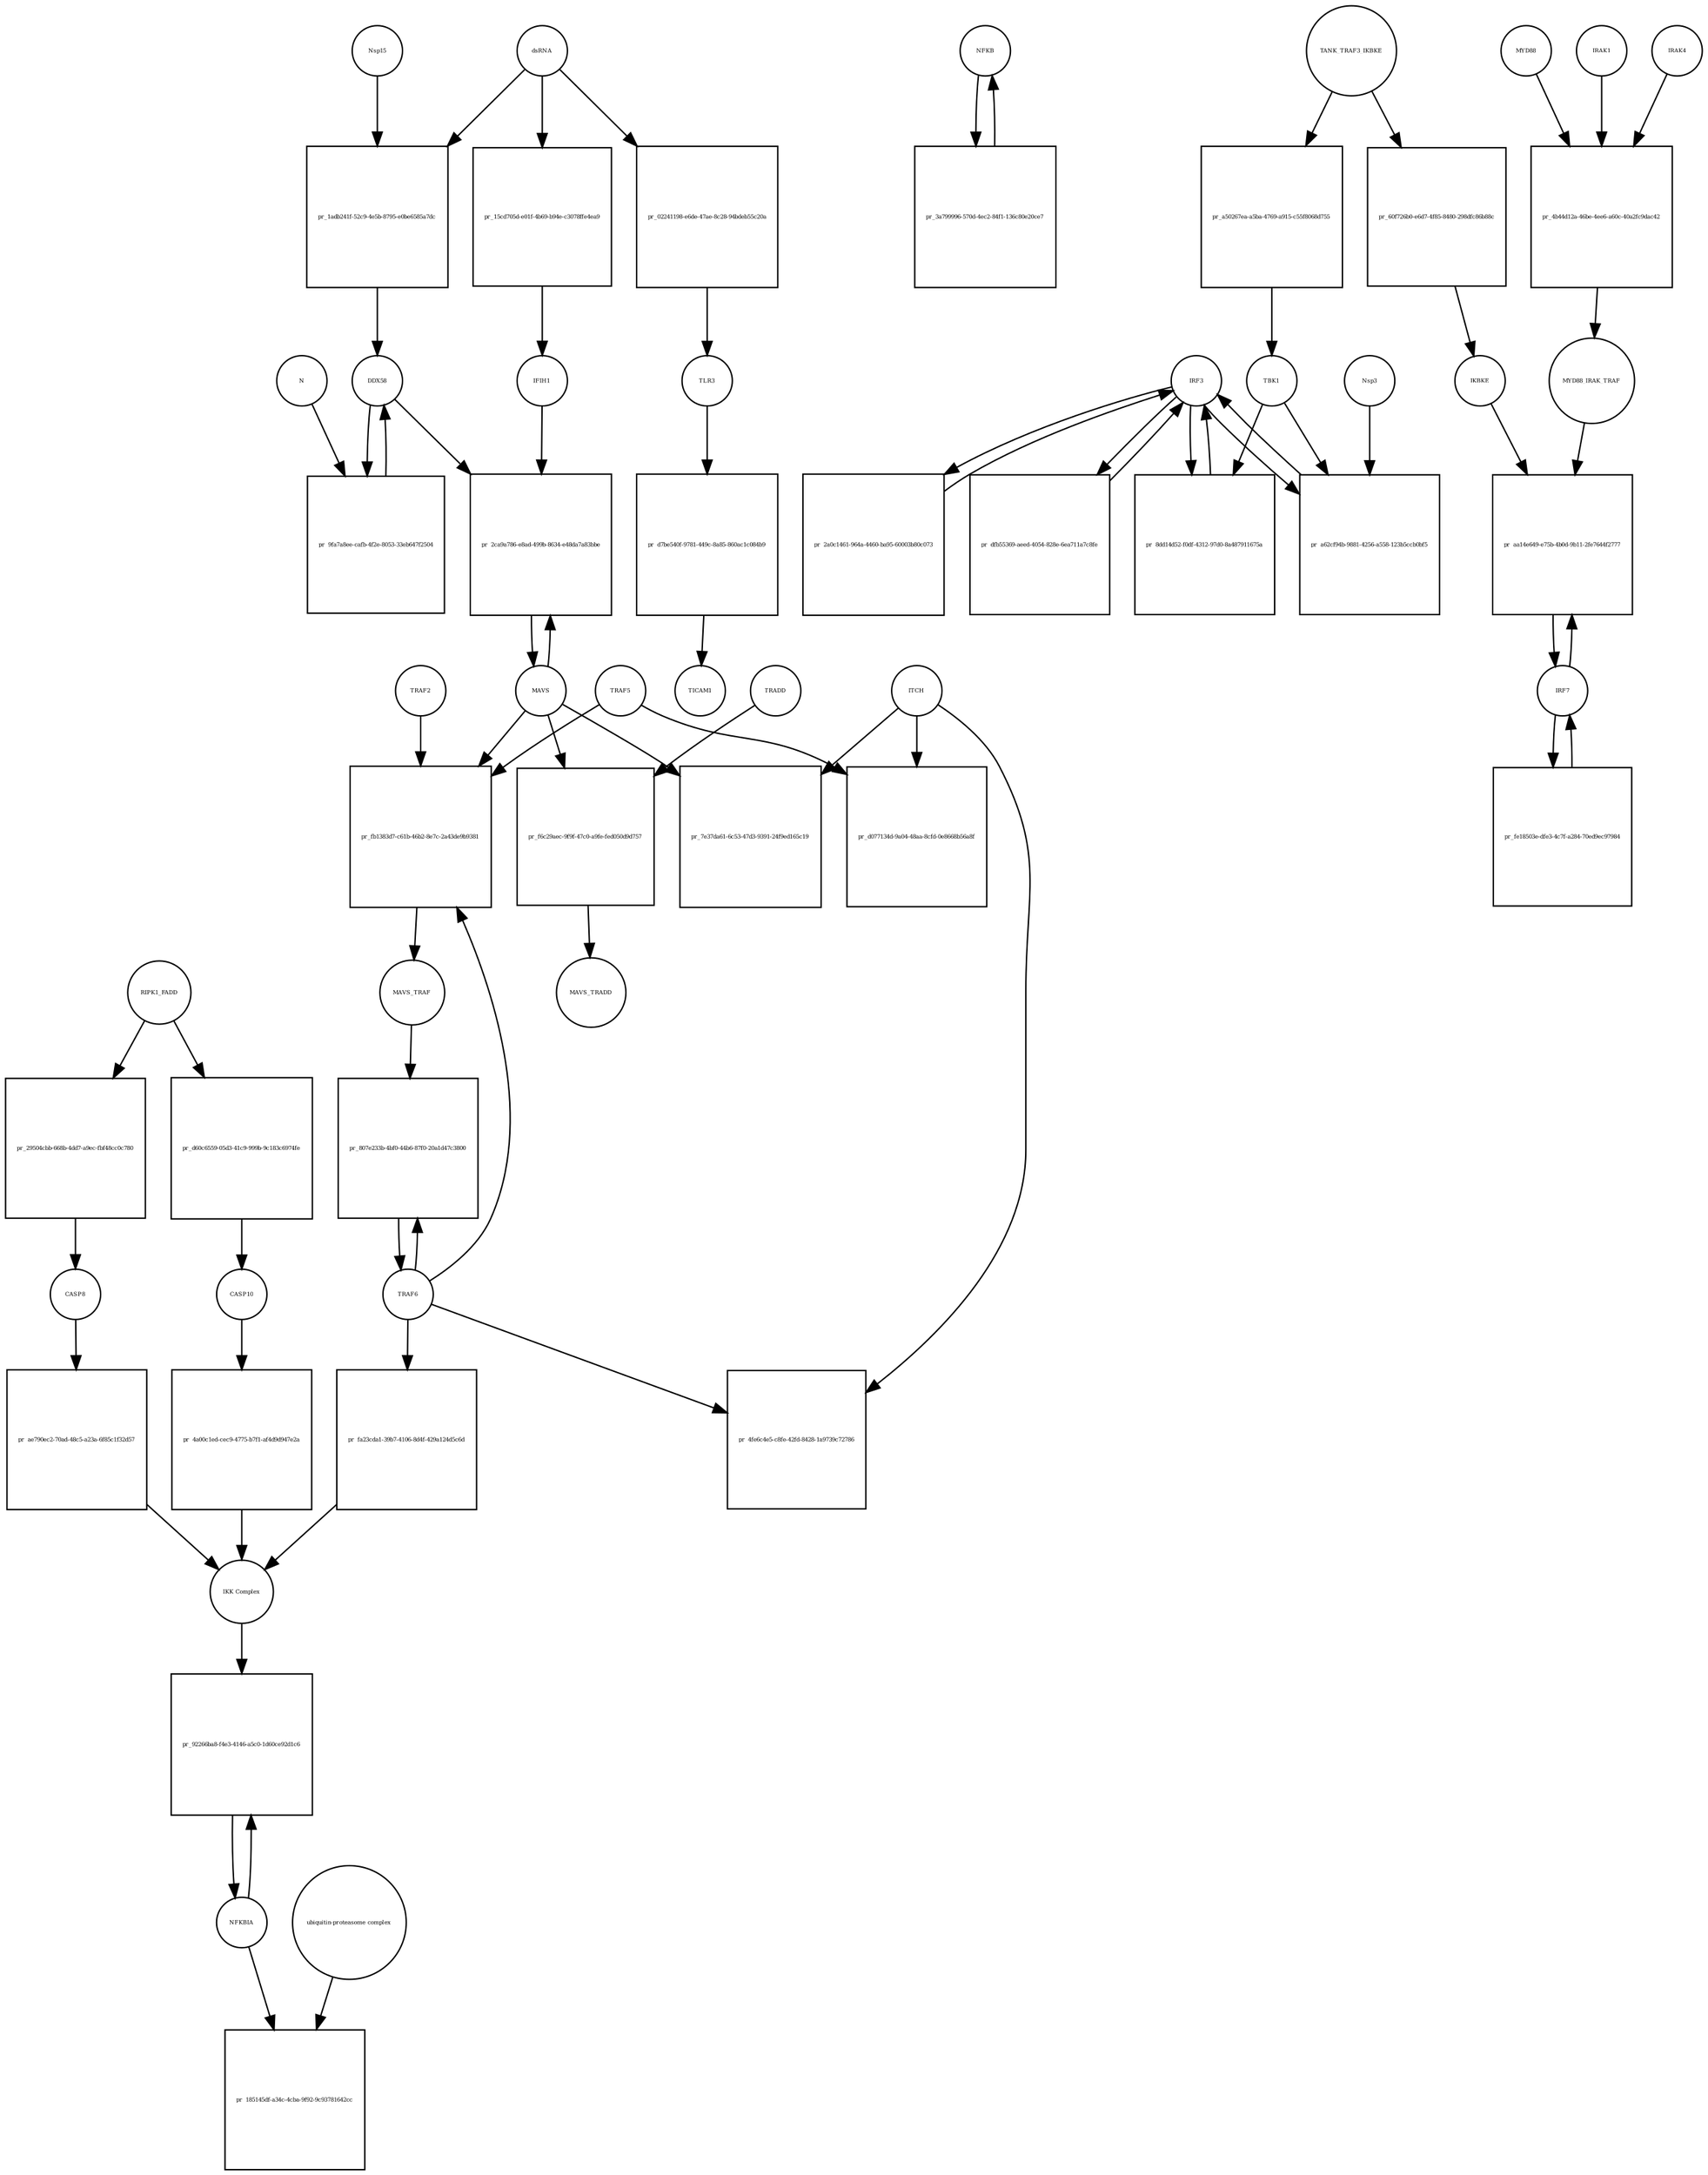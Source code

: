 strict digraph  {
dsRNA [annotation="", bipartite=0, cls="nucleic acid feature", fontsize=4, label=dsRNA, shape=circle];
"pr_02241198-e6de-47ae-8c28-94bdeb55c20a" [annotation="", bipartite=1, cls=process, fontsize=4, label="pr_02241198-e6de-47ae-8c28-94bdeb55c20a", shape=square];
TLR3 [annotation=urn_miriam_hgnc_11849, bipartite=0, cls="macromolecule multimer", fontsize=4, label=TLR3, shape=circle];
"pr_1adb241f-52c9-4e5b-8795-e0be6585a7dc" [annotation="", bipartite=1, cls=process, fontsize=4, label="pr_1adb241f-52c9-4e5b-8795-e0be6585a7dc", shape=square];
DDX58 [annotation=urn_miriam_hgnc_19102, bipartite=0, cls=macromolecule, fontsize=4, label=DDX58, shape=circle];
Nsp15 [annotation=urn_miriam_ncbiprotein_1802476818, bipartite=0, cls=macromolecule, fontsize=4, label=Nsp15, shape=circle];
"pr_15cd705d-e01f-4b69-b94e-c3078ffe4ea9" [annotation="", bipartite=1, cls=process, fontsize=4, label="pr_15cd705d-e01f-4b69-b94e-c3078ffe4ea9", shape=square];
IFIH1 [annotation=urn_miriam_hgnc_18873, bipartite=0, cls=macromolecule, fontsize=4, label=IFIH1, shape=circle];
"pr_d7be540f-9781-449c-8a85-860ac1c084b9" [annotation="", bipartite=1, cls=process, fontsize=4, label="pr_d7be540f-9781-449c-8a85-860ac1c084b9", shape=square];
TICAM1 [annotation=urn_miriam_hgnc_18348, bipartite=0, cls=macromolecule, fontsize=4, label=TICAM1, shape=circle];
"pr_9fa7a8ee-cafb-4f2e-8053-33eb647f2504" [annotation="", bipartite=1, cls=process, fontsize=4, label="pr_9fa7a8ee-cafb-4f2e-8053-33eb647f2504", shape=square];
N [annotation=urn_miriam_ncbiprotein_1798174255, bipartite=0, cls=macromolecule, fontsize=4, label=N, shape=circle];
MAVS [annotation=urn_miriam_hgnc_29233, bipartite=0, cls=macromolecule, fontsize=4, label=MAVS, shape=circle];
"pr_2ca9a786-e8ad-499b-8634-e48da7a83bbe" [annotation="", bipartite=1, cls=process, fontsize=4, label="pr_2ca9a786-e8ad-499b-8634-e48da7a83bbe", shape=square];
NFKB [annotation="", bipartite=0, cls=complex, fontsize=4, label=NFKB, shape=circle];
"pr_3a799996-570d-4ec2-84f1-136c80e20ce7" [annotation="", bipartite=1, cls=process, fontsize=4, label="pr_3a799996-570d-4ec2-84f1-136c80e20ce7", shape=square];
NFKBIA [annotation=urn_miriam_hgnc_7797, bipartite=0, cls=macromolecule, fontsize=4, label=NFKBIA, shape=circle];
"pr_185145df-a34c-4cba-9f92-9c93781642cc" [annotation="", bipartite=1, cls=process, fontsize=4, label="pr_185145df-a34c-4cba-9f92-9c93781642cc", shape=square];
"ubiquitin-proteasome complex" [annotation="", bipartite=0, cls=complex, fontsize=4, label="ubiquitin-proteasome complex", shape=circle];
IRF3 [annotation=urn_miriam_hgnc_6118, bipartite=0, cls="macromolecule multimer", fontsize=4, label=IRF3, shape=circle];
"pr_8dd14d52-f0df-4312-97d0-8a487911675a" [annotation="", bipartite=1, cls=process, fontsize=4, label="pr_8dd14d52-f0df-4312-97d0-8a487911675a", shape=square];
TBK1 [annotation=urn_miriam_hgnc_11584, bipartite=0, cls=macromolecule, fontsize=4, label=TBK1, shape=circle];
"pr_2a0c1461-964a-4460-ba95-60003b80c073" [annotation="", bipartite=1, cls=process, fontsize=4, label="pr_2a0c1461-964a-4460-ba95-60003b80c073", shape=square];
"pr_a62cf94b-9881-4256-a558-123b5ccb0bf5" [annotation="", bipartite=1, cls=process, fontsize=4, label="pr_a62cf94b-9881-4256-a558-123b5ccb0bf5", shape=square];
Nsp3 [annotation=urn_miriam_ncbiprotein_1802476807, bipartite=0, cls=macromolecule, fontsize=4, label=Nsp3, shape=circle];
IRF7 [annotation=urn_miriam_hgnc_6122, bipartite=0, cls="macromolecule multimer", fontsize=4, label=IRF7, shape=circle];
"pr_aa14e649-e75b-4b0d-9b11-2fe7644f2777" [annotation="", bipartite=1, cls=process, fontsize=4, label="pr_aa14e649-e75b-4b0d-9b11-2fe7644f2777", shape=square];
IKBKE [annotation=urn_miriam_hgnc_14552, bipartite=0, cls=macromolecule, fontsize=4, label=IKBKE, shape=circle];
MYD88_IRAK_TRAF [annotation="", bipartite=0, cls=complex, fontsize=4, label=MYD88_IRAK_TRAF, shape=circle];
"pr_dfb55369-aeed-4054-828e-6ea711a7c8fe" [annotation="", bipartite=1, cls=process, fontsize=4, label="pr_dfb55369-aeed-4054-828e-6ea711a7c8fe", shape=square];
"pr_fe18503e-dfe3-4c7f-a284-70ed9ec97984" [annotation="", bipartite=1, cls=process, fontsize=4, label="pr_fe18503e-dfe3-4c7f-a284-70ed9ec97984", shape=square];
TANK_TRAF3_IKBKE [annotation="", bipartite=0, cls=complex, fontsize=4, label=TANK_TRAF3_IKBKE, shape=circle];
"pr_a50267ea-a5ba-4769-a915-c55f8068d755" [annotation="", bipartite=1, cls="uncertain process", fontsize=4, label="pr_a50267ea-a5ba-4769-a915-c55f8068d755", shape=square];
"pr_60f726b0-e6d7-4f85-8480-298dfc86b88c" [annotation="", bipartite=1, cls="uncertain process", fontsize=4, label="pr_60f726b0-e6d7-4f85-8480-298dfc86b88c", shape=square];
"pr_fb1383d7-c61b-46b2-8e7c-2a43de9b9381" [annotation="", bipartite=1, cls=process, fontsize=4, label="pr_fb1383d7-c61b-46b2-8e7c-2a43de9b9381", shape=square];
TRAF2 [annotation=urn_miriam_hgnc_12032, bipartite=0, cls=macromolecule, fontsize=4, label=TRAF2, shape=circle];
MAVS_TRAF [annotation="", bipartite=0, cls=complex, fontsize=4, label=MAVS_TRAF, shape=circle];
TRAF5 [annotation=urn_miriam_hgnc_12035, bipartite=0, cls=macromolecule, fontsize=4, label=TRAF5, shape=circle];
TRAF6 [annotation=urn_miriam_hgnc_12036, bipartite=0, cls=macromolecule, fontsize=4, label=TRAF6, shape=circle];
MYD88 [annotation=urn_miriam_hgnc_7562, bipartite=0, cls=macromolecule, fontsize=4, label=MYD88, shape=circle];
"pr_4b44d12a-46be-4ee6-a60c-40a2fc9dac42" [annotation="", bipartite=1, cls=process, fontsize=4, label="pr_4b44d12a-46be-4ee6-a60c-40a2fc9dac42", shape=square];
IRAK1 [annotation=urn_miriam_hgnc_6112, bipartite=0, cls=macromolecule, fontsize=4, label=IRAK1, shape=circle];
IRAK4 [annotation=urn_miriam_hgnc_17967, bipartite=0, cls=macromolecule, fontsize=4, label=IRAK4, shape=circle];
"pr_807e233b-4bf0-44b6-87f0-20a1d47c3800" [annotation="", bipartite=1, cls=process, fontsize=4, label="pr_807e233b-4bf0-44b6-87f0-20a1d47c3800", shape=square];
"pr_fa23cda1-39b7-4106-8d4f-429a124d5c6d" [annotation="", bipartite=1, cls=process, fontsize=4, label="pr_fa23cda1-39b7-4106-8d4f-429a124d5c6d", shape=square];
"IKK Complex" [annotation="", bipartite=0, cls=complex, fontsize=4, label="IKK Complex", shape=circle];
"pr_92266ba8-f4e3-4146-a5c0-1d60ce92d1c6" [annotation="", bipartite=1, cls=process, fontsize=4, label="pr_92266ba8-f4e3-4146-a5c0-1d60ce92d1c6", shape=square];
RIPK1_FADD [annotation="", bipartite=0, cls=complex, fontsize=4, label=RIPK1_FADD, shape=circle];
"pr_d60c6559-05d3-41c9-999b-9c183c6974fe" [annotation="", bipartite=1, cls=process, fontsize=4, label="pr_d60c6559-05d3-41c9-999b-9c183c6974fe", shape=square];
CASP10 [annotation=urn_miriam_hgnc_1500, bipartite=0, cls=macromolecule, fontsize=4, label=CASP10, shape=circle];
CASP8 [annotation=urn_miriam_hgnc_1509, bipartite=0, cls=macromolecule, fontsize=4, label=CASP8, shape=circle];
"pr_ae790ec2-70ad-48c5-a23a-6f85c1f32d57" [annotation="", bipartite=1, cls=process, fontsize=4, label="pr_ae790ec2-70ad-48c5-a23a-6f85c1f32d57", shape=square];
"pr_4a00c1ed-cec9-4775-b7f1-af4d9d947e2a" [annotation="", bipartite=1, cls=process, fontsize=4, label="pr_4a00c1ed-cec9-4775-b7f1-af4d9d947e2a", shape=square];
"pr_29504cbb-668b-4dd7-a9ec-fbf48cc0c780" [annotation="", bipartite=1, cls=process, fontsize=4, label="pr_29504cbb-668b-4dd7-a9ec-fbf48cc0c780", shape=square];
"pr_f6c29aec-9f9f-47c0-a9fe-fed050d9d757" [annotation="", bipartite=1, cls=process, fontsize=4, label="pr_f6c29aec-9f9f-47c0-a9fe-fed050d9d757", shape=square];
TRADD [annotation=urn_miriam_hgnc_12030, bipartite=0, cls=macromolecule, fontsize=4, label=TRADD, shape=circle];
MAVS_TRADD [annotation="", bipartite=0, cls=complex, fontsize=4, label=MAVS_TRADD, shape=circle];
"pr_7e37da61-6c53-47d3-9391-24f9ed165c19" [annotation="", bipartite=1, cls=process, fontsize=4, label="pr_7e37da61-6c53-47d3-9391-24f9ed165c19", shape=square];
ITCH [annotation=urn_miriam_hgnc_13890, bipartite=0, cls=macromolecule, fontsize=4, label=ITCH, shape=circle];
"pr_d077134d-9a04-48aa-8cfd-0e8668b56a8f" [annotation="", bipartite=1, cls=process, fontsize=4, label="pr_d077134d-9a04-48aa-8cfd-0e8668b56a8f", shape=square];
"pr_4fe6c4e5-c8fe-42fd-8428-1a9739c72786" [annotation="", bipartite=1, cls=process, fontsize=4, label="pr_4fe6c4e5-c8fe-42fd-8428-1a9739c72786", shape=square];
dsRNA -> "pr_02241198-e6de-47ae-8c28-94bdeb55c20a"  [annotation="", interaction_type=consumption];
dsRNA -> "pr_1adb241f-52c9-4e5b-8795-e0be6585a7dc"  [annotation="", interaction_type=consumption];
dsRNA -> "pr_15cd705d-e01f-4b69-b94e-c3078ffe4ea9"  [annotation="", interaction_type=consumption];
"pr_02241198-e6de-47ae-8c28-94bdeb55c20a" -> TLR3  [annotation="", interaction_type=production];
TLR3 -> "pr_d7be540f-9781-449c-8a85-860ac1c084b9"  [annotation="", interaction_type=consumption];
"pr_1adb241f-52c9-4e5b-8795-e0be6585a7dc" -> DDX58  [annotation="", interaction_type=production];
DDX58 -> "pr_9fa7a8ee-cafb-4f2e-8053-33eb647f2504"  [annotation="", interaction_type=consumption];
DDX58 -> "pr_2ca9a786-e8ad-499b-8634-e48da7a83bbe"  [annotation=urn_miriam_pubmed_25581309, interaction_type=catalysis];
Nsp15 -> "pr_1adb241f-52c9-4e5b-8795-e0be6585a7dc"  [annotation=urn_miriam_pubmed_20303872, interaction_type=inhibition];
"pr_15cd705d-e01f-4b69-b94e-c3078ffe4ea9" -> IFIH1  [annotation="", interaction_type=production];
IFIH1 -> "pr_2ca9a786-e8ad-499b-8634-e48da7a83bbe"  [annotation=urn_miriam_pubmed_25581309, interaction_type=catalysis];
"pr_d7be540f-9781-449c-8a85-860ac1c084b9" -> TICAM1  [annotation="", interaction_type=production];
"pr_9fa7a8ee-cafb-4f2e-8053-33eb647f2504" -> DDX58  [annotation="", interaction_type=production];
N -> "pr_9fa7a8ee-cafb-4f2e-8053-33eb647f2504"  [annotation="urn_miriam_pubmed_25581309|urn_miriam_pubmed_28148787", interaction_type=inhibition];
MAVS -> "pr_2ca9a786-e8ad-499b-8634-e48da7a83bbe"  [annotation="", interaction_type=consumption];
MAVS -> "pr_fb1383d7-c61b-46b2-8e7c-2a43de9b9381"  [annotation="", interaction_type=consumption];
MAVS -> "pr_f6c29aec-9f9f-47c0-a9fe-fed050d9d757"  [annotation="", interaction_type=consumption];
MAVS -> "pr_7e37da61-6c53-47d3-9391-24f9ed165c19"  [annotation="", interaction_type=consumption];
"pr_2ca9a786-e8ad-499b-8634-e48da7a83bbe" -> MAVS  [annotation="", interaction_type=production];
NFKB -> "pr_3a799996-570d-4ec2-84f1-136c80e20ce7"  [annotation="", interaction_type=consumption];
"pr_3a799996-570d-4ec2-84f1-136c80e20ce7" -> NFKB  [annotation="", interaction_type=production];
NFKBIA -> "pr_185145df-a34c-4cba-9f92-9c93781642cc"  [annotation="", interaction_type=consumption];
NFKBIA -> "pr_92266ba8-f4e3-4146-a5c0-1d60ce92d1c6"  [annotation="", interaction_type=consumption];
"ubiquitin-proteasome complex" -> "pr_185145df-a34c-4cba-9f92-9c93781642cc"  [annotation=urn_miriam_pubmed_20303872, interaction_type=catalysis];
IRF3 -> "pr_8dd14d52-f0df-4312-97d0-8a487911675a"  [annotation="", interaction_type=consumption];
IRF3 -> "pr_2a0c1461-964a-4460-ba95-60003b80c073"  [annotation="", interaction_type=consumption];
IRF3 -> "pr_a62cf94b-9881-4256-a558-123b5ccb0bf5"  [annotation="", interaction_type=consumption];
IRF3 -> "pr_dfb55369-aeed-4054-828e-6ea711a7c8fe"  [annotation="", interaction_type=consumption];
"pr_8dd14d52-f0df-4312-97d0-8a487911675a" -> IRF3  [annotation="", interaction_type=production];
TBK1 -> "pr_8dd14d52-f0df-4312-97d0-8a487911675a"  [annotation=urn_miriam_pubmed_25581309, interaction_type=catalysis];
TBK1 -> "pr_a62cf94b-9881-4256-a558-123b5ccb0bf5"  [annotation=urn_miriam_pubmed_17761676, interaction_type=catalysis];
"pr_2a0c1461-964a-4460-ba95-60003b80c073" -> IRF3  [annotation="", interaction_type=production];
"pr_a62cf94b-9881-4256-a558-123b5ccb0bf5" -> IRF3  [annotation="", interaction_type=production];
Nsp3 -> "pr_a62cf94b-9881-4256-a558-123b5ccb0bf5"  [annotation=urn_miriam_pubmed_17761676, interaction_type=inhibition];
IRF7 -> "pr_aa14e649-e75b-4b0d-9b11-2fe7644f2777"  [annotation="", interaction_type=consumption];
IRF7 -> "pr_fe18503e-dfe3-4c7f-a284-70ed9ec97984"  [annotation="", interaction_type=consumption];
"pr_aa14e649-e75b-4b0d-9b11-2fe7644f2777" -> IRF7  [annotation="", interaction_type=production];
IKBKE -> "pr_aa14e649-e75b-4b0d-9b11-2fe7644f2777"  [annotation=urn_miriam_pubmed_20303872, interaction_type=catalysis];
MYD88_IRAK_TRAF -> "pr_aa14e649-e75b-4b0d-9b11-2fe7644f2777"  [annotation=urn_miriam_pubmed_20303872, interaction_type=catalysis];
"pr_dfb55369-aeed-4054-828e-6ea711a7c8fe" -> IRF3  [annotation="", interaction_type=production];
"pr_fe18503e-dfe3-4c7f-a284-70ed9ec97984" -> IRF7  [annotation="", interaction_type=production];
TANK_TRAF3_IKBKE -> "pr_a50267ea-a5ba-4769-a915-c55f8068d755"  [annotation="", interaction_type=consumption];
TANK_TRAF3_IKBKE -> "pr_60f726b0-e6d7-4f85-8480-298dfc86b88c"  [annotation="", interaction_type=consumption];
"pr_a50267ea-a5ba-4769-a915-c55f8068d755" -> TBK1  [annotation="", interaction_type=production];
"pr_60f726b0-e6d7-4f85-8480-298dfc86b88c" -> IKBKE  [annotation="", interaction_type=production];
"pr_fb1383d7-c61b-46b2-8e7c-2a43de9b9381" -> MAVS_TRAF  [annotation="", interaction_type=production];
TRAF2 -> "pr_fb1383d7-c61b-46b2-8e7c-2a43de9b9381"  [annotation="", interaction_type=consumption];
MAVS_TRAF -> "pr_807e233b-4bf0-44b6-87f0-20a1d47c3800"  [annotation=urn_miriam_pubmed_19366914, interaction_type=catalysis];
TRAF5 -> "pr_fb1383d7-c61b-46b2-8e7c-2a43de9b9381"  [annotation="", interaction_type=consumption];
TRAF5 -> "pr_d077134d-9a04-48aa-8cfd-0e8668b56a8f"  [annotation="", interaction_type=consumption];
TRAF6 -> "pr_fb1383d7-c61b-46b2-8e7c-2a43de9b9381"  [annotation="", interaction_type=consumption];
TRAF6 -> "pr_807e233b-4bf0-44b6-87f0-20a1d47c3800"  [annotation="", interaction_type=consumption];
TRAF6 -> "pr_fa23cda1-39b7-4106-8d4f-429a124d5c6d"  [annotation="", interaction_type=consumption];
TRAF6 -> "pr_4fe6c4e5-c8fe-42fd-8428-1a9739c72786"  [annotation="", interaction_type=consumption];
MYD88 -> "pr_4b44d12a-46be-4ee6-a60c-40a2fc9dac42"  [annotation="", interaction_type=consumption];
"pr_4b44d12a-46be-4ee6-a60c-40a2fc9dac42" -> MYD88_IRAK_TRAF  [annotation="", interaction_type=production];
IRAK1 -> "pr_4b44d12a-46be-4ee6-a60c-40a2fc9dac42"  [annotation="", interaction_type=consumption];
IRAK4 -> "pr_4b44d12a-46be-4ee6-a60c-40a2fc9dac42"  [annotation="", interaction_type=consumption];
"pr_807e233b-4bf0-44b6-87f0-20a1d47c3800" -> TRAF6  [annotation="", interaction_type=production];
"pr_fa23cda1-39b7-4106-8d4f-429a124d5c6d" -> "IKK Complex"  [annotation="", interaction_type=production];
"IKK Complex" -> "pr_92266ba8-f4e3-4146-a5c0-1d60ce92d1c6"  [annotation=urn_miriam_pubmed_19366914, interaction_type=catalysis];
"pr_92266ba8-f4e3-4146-a5c0-1d60ce92d1c6" -> NFKBIA  [annotation="", interaction_type=production];
RIPK1_FADD -> "pr_d60c6559-05d3-41c9-999b-9c183c6974fe"  [annotation="", interaction_type=consumption];
RIPK1_FADD -> "pr_29504cbb-668b-4dd7-a9ec-fbf48cc0c780"  [annotation="", interaction_type=consumption];
"pr_d60c6559-05d3-41c9-999b-9c183c6974fe" -> CASP10  [annotation="", interaction_type=production];
CASP10 -> "pr_4a00c1ed-cec9-4775-b7f1-af4d9d947e2a"  [annotation="", interaction_type=consumption];
CASP8 -> "pr_ae790ec2-70ad-48c5-a23a-6f85c1f32d57"  [annotation="", interaction_type=consumption];
"pr_ae790ec2-70ad-48c5-a23a-6f85c1f32d57" -> "IKK Complex"  [annotation="", interaction_type=production];
"pr_4a00c1ed-cec9-4775-b7f1-af4d9d947e2a" -> "IKK Complex"  [annotation="", interaction_type=production];
"pr_29504cbb-668b-4dd7-a9ec-fbf48cc0c780" -> CASP8  [annotation="", interaction_type=production];
"pr_f6c29aec-9f9f-47c0-a9fe-fed050d9d757" -> MAVS_TRADD  [annotation="", interaction_type=production];
TRADD -> "pr_f6c29aec-9f9f-47c0-a9fe-fed050d9d757"  [annotation="", interaction_type=consumption];
ITCH -> "pr_7e37da61-6c53-47d3-9391-24f9ed165c19"  [annotation=urn_miriam_pubmed_25135833, interaction_type=catalysis];
ITCH -> "pr_d077134d-9a04-48aa-8cfd-0e8668b56a8f"  [annotation=urn_miriam_pubmed_25135833, interaction_type=catalysis];
ITCH -> "pr_4fe6c4e5-c8fe-42fd-8428-1a9739c72786"  [annotation=urn_miriam_pubmed_25135833, interaction_type=catalysis];
}
